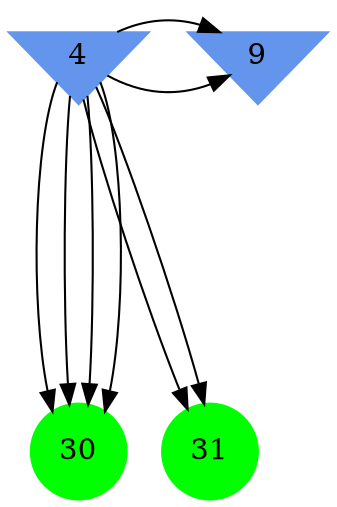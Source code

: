 digraph brain {
	ranksep=2.0;
	4 [shape=invtriangle,style=filled,color=cornflowerblue];
	9 [shape=invtriangle,style=filled,color=cornflowerblue];
	30 [shape=circle,style=filled,color=green];
	31 [shape=circle,style=filled,color=green];
	4	->	30;
	4	->	9;
	4	->	31;
	4	->	30;
	4	->	30;
	4	->	9;
	4	->	31;
	4	->	30;
	{ rank=same; 4; 9; }
	{ rank=same; }
	{ rank=same; 30; 31; }
}
